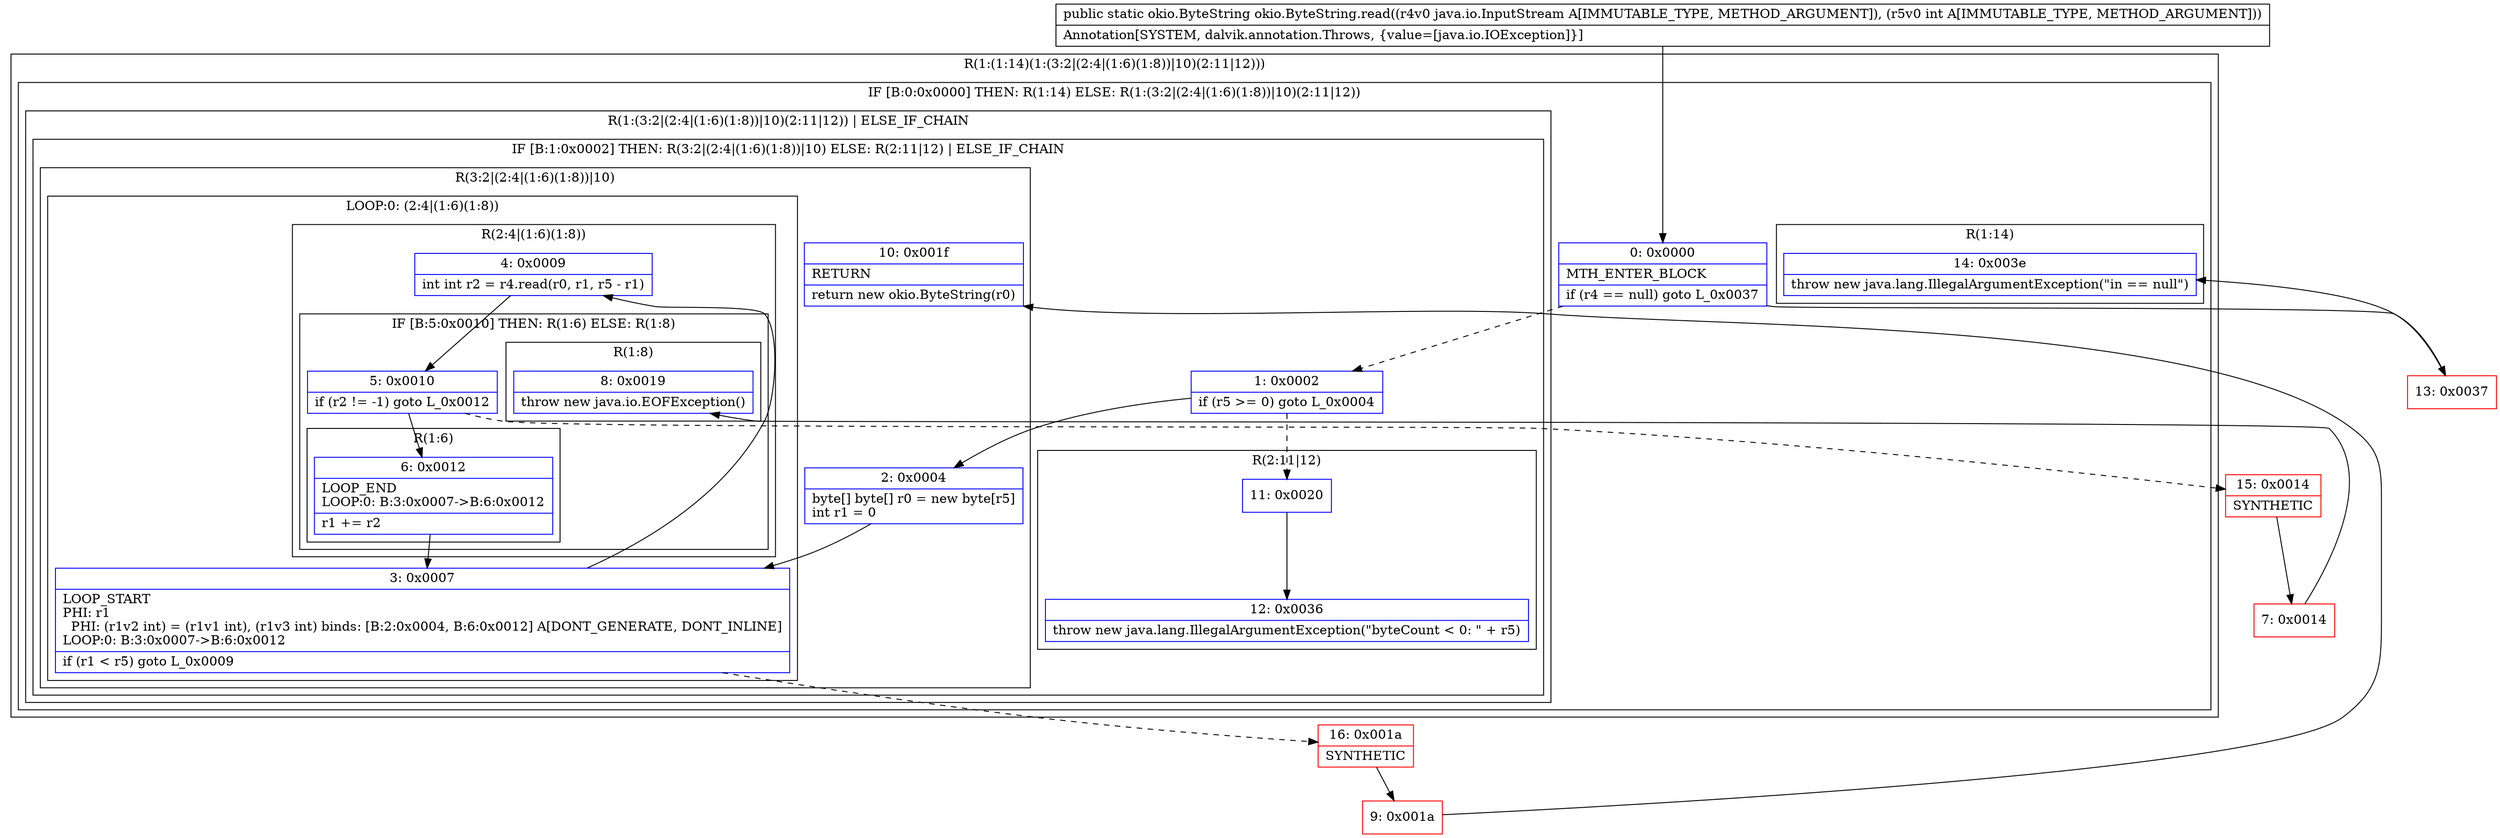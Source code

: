digraph "CFG forokio.ByteString.read(Ljava\/io\/InputStream;I)Lokio\/ByteString;" {
subgraph cluster_Region_510456910 {
label = "R(1:(1:14)(1:(3:2|(2:4|(1:6)(1:8))|10)(2:11|12)))";
node [shape=record,color=blue];
subgraph cluster_IfRegion_1094888741 {
label = "IF [B:0:0x0000] THEN: R(1:14) ELSE: R(1:(3:2|(2:4|(1:6)(1:8))|10)(2:11|12))";
node [shape=record,color=blue];
Node_0 [shape=record,label="{0\:\ 0x0000|MTH_ENTER_BLOCK\l|if (r4 == null) goto L_0x0037\l}"];
subgraph cluster_Region_165245990 {
label = "R(1:14)";
node [shape=record,color=blue];
Node_14 [shape=record,label="{14\:\ 0x003e|throw new java.lang.IllegalArgumentException(\"in == null\")\l}"];
}
subgraph cluster_Region_470599830 {
label = "R(1:(3:2|(2:4|(1:6)(1:8))|10)(2:11|12)) | ELSE_IF_CHAIN\l";
node [shape=record,color=blue];
subgraph cluster_IfRegion_1698398685 {
label = "IF [B:1:0x0002] THEN: R(3:2|(2:4|(1:6)(1:8))|10) ELSE: R(2:11|12) | ELSE_IF_CHAIN\l";
node [shape=record,color=blue];
Node_1 [shape=record,label="{1\:\ 0x0002|if (r5 \>= 0) goto L_0x0004\l}"];
subgraph cluster_Region_315133909 {
label = "R(3:2|(2:4|(1:6)(1:8))|10)";
node [shape=record,color=blue];
Node_2 [shape=record,label="{2\:\ 0x0004|byte[] byte[] r0 = new byte[r5]\lint r1 = 0\l}"];
subgraph cluster_LoopRegion_1585457961 {
label = "LOOP:0: (2:4|(1:6)(1:8))";
node [shape=record,color=blue];
Node_3 [shape=record,label="{3\:\ 0x0007|LOOP_START\lPHI: r1 \l  PHI: (r1v2 int) = (r1v1 int), (r1v3 int) binds: [B:2:0x0004, B:6:0x0012] A[DONT_GENERATE, DONT_INLINE]\lLOOP:0: B:3:0x0007\-\>B:6:0x0012\l|if (r1 \< r5) goto L_0x0009\l}"];
subgraph cluster_Region_1625154119 {
label = "R(2:4|(1:6)(1:8))";
node [shape=record,color=blue];
Node_4 [shape=record,label="{4\:\ 0x0009|int int r2 = r4.read(r0, r1, r5 \- r1)\l}"];
subgraph cluster_IfRegion_140554507 {
label = "IF [B:5:0x0010] THEN: R(1:6) ELSE: R(1:8)";
node [shape=record,color=blue];
Node_5 [shape=record,label="{5\:\ 0x0010|if (r2 != \-1) goto L_0x0012\l}"];
subgraph cluster_Region_1152625799 {
label = "R(1:6)";
node [shape=record,color=blue];
Node_6 [shape=record,label="{6\:\ 0x0012|LOOP_END\lLOOP:0: B:3:0x0007\-\>B:6:0x0012\l|r1 += r2\l}"];
}
subgraph cluster_Region_826553306 {
label = "R(1:8)";
node [shape=record,color=blue];
Node_8 [shape=record,label="{8\:\ 0x0019|throw new java.io.EOFException()\l}"];
}
}
}
}
Node_10 [shape=record,label="{10\:\ 0x001f|RETURN\l|return new okio.ByteString(r0)\l}"];
}
subgraph cluster_Region_1946032528 {
label = "R(2:11|12)";
node [shape=record,color=blue];
Node_11 [shape=record,label="{11\:\ 0x0020}"];
Node_12 [shape=record,label="{12\:\ 0x0036|throw new java.lang.IllegalArgumentException(\"byteCount \< 0: \" + r5)\l}"];
}
}
}
}
}
Node_7 [shape=record,color=red,label="{7\:\ 0x0014}"];
Node_9 [shape=record,color=red,label="{9\:\ 0x001a}"];
Node_13 [shape=record,color=red,label="{13\:\ 0x0037}"];
Node_15 [shape=record,color=red,label="{15\:\ 0x0014|SYNTHETIC\l}"];
Node_16 [shape=record,color=red,label="{16\:\ 0x001a|SYNTHETIC\l}"];
MethodNode[shape=record,label="{public static okio.ByteString okio.ByteString.read((r4v0 java.io.InputStream A[IMMUTABLE_TYPE, METHOD_ARGUMENT]), (r5v0 int A[IMMUTABLE_TYPE, METHOD_ARGUMENT]))  | Annotation[SYSTEM, dalvik.annotation.Throws, \{value=[java.io.IOException]\}]\l}"];
MethodNode -> Node_0;
Node_0 -> Node_1[style=dashed];
Node_0 -> Node_13;
Node_1 -> Node_2;
Node_1 -> Node_11[style=dashed];
Node_2 -> Node_3;
Node_3 -> Node_4;
Node_3 -> Node_16[style=dashed];
Node_4 -> Node_5;
Node_5 -> Node_6;
Node_5 -> Node_15[style=dashed];
Node_6 -> Node_3;
Node_11 -> Node_12;
Node_7 -> Node_8;
Node_9 -> Node_10;
Node_13 -> Node_14;
Node_15 -> Node_7;
Node_16 -> Node_9;
}

